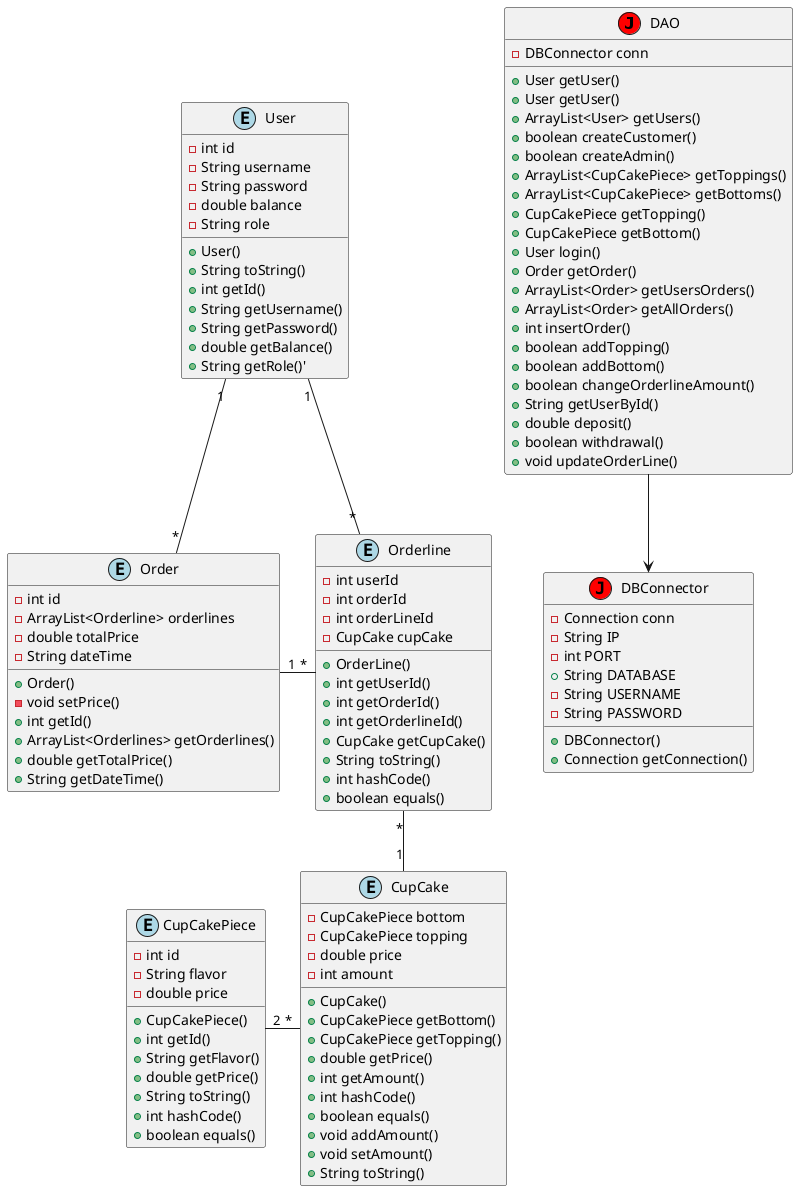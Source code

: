 @startuml

skinparam shadowing false

class DAO << (J,red) >>
class DBConnector << (J,red) >>
class CupCake << (E,lightblue) >>
class CupCakePiece << (E,lightblue) >>
class Order << (E,lightblue) >>
class Orderline << (E,lightblue) >>
class User << (E,lightblue) >>

CupCake : - CupCakePiece bottom
CupCake : - CupCakePiece topping
CupCake : - double price
CupCake : - int amount
CupCake : + CupCake()
CupCake : + CupCakePiece getBottom()
CupCake : + CupCakePiece getTopping()
CupCake : + double getPrice()
CupCake : + int getAmount()
CupCake : + int hashCode()
CupCake : + boolean equals()
CupCake : + void addAmount()
CupCake : + void setAmount()
CupCake : + String toString()
CupCakePiece : - int id
CupCakePiece : - String flavor
CupCakePiece : - double price
CupCakePiece : + CupCakePiece()
CupCakePiece : + int getId()
CupCakePiece : + String getFlavor()
CupCakePiece : + double getPrice()
CupCakePiece : + String toString()
CupCakePiece : + int hashCode()
CupCakePiece : + boolean equals()
Order : - int id
Order : - ArrayList<Orderline> orderlines
Order : - double totalPrice
Order : - String dateTime
Order : + Order()
Order : - void setPrice()
Order : + int getId()
Order : + ArrayList<Orderlines> getOrderlines()
Order : + double getTotalPrice()
Order : + String getDateTime()
Orderline : - int userId
Orderline : - int orderId
Orderline : - int orderLineId
Orderline : - CupCake cupCake
Orderline : + OrderLine()
Orderline : + int getUserId()
Orderline : + int getOrderId()
Orderline : + int getOrderlineId()
Orderline : + CupCake getCupCake()
Orderline : + String toString()
Orderline : + int hashCode()
Orderline : + boolean equals()
User : - int id
User : - String username
User : - String password
User : - double balance
User : - String role
User : + User()
User : + String toString()
User : + int getId()
User : + String getUsername()
User : + String getPassword()
User : + double getBalance()
User : + String getRole()'
DAO : - DBConnector conn
DAO : + User getUser()
DAO : + User getUser()
DAO : + ArrayList<User> getUsers()
DAO : + boolean createCustomer()
DAO : + boolean createAdmin()
DAO : + ArrayList<CupCakePiece> getToppings()
DAO : + ArrayList<CupCakePiece> getBottoms()
DAO : + CupCakePiece getTopping()
DAO : + CupCakePiece getBottom()
DAO : + User login()
DAO : + Order getOrder()
DAO : + ArrayList<Order> getUsersOrders()
DAO : + ArrayList<Order> getAllOrders()
DAO : + int insertOrder()
DAO : + boolean addTopping()
DAO : + boolean addBottom()
DAO : + boolean changeOrderlineAmount()
DAO : + String getUserById()
DAO : + double deposit()
DAO : + boolean withdrawal()
DAO : + void updateOrderLine()
DBConnector : - Connection conn
DBConnector : - String IP
DBConnector : - int PORT
DBConnector : + String DATABASE
DBConnector : - String USERNAME
DBConnector : - String PASSWORD
DBConnector : + DBConnector()
DBConnector : + Connection getConnection()

CupCake "*" -left- "2" CupCakePiece
Order "1" -right- "*" Orderline
Orderline "*" -- "1" CupCake
User "1" -- "*" Order
User "1" -- "*" Orderline
DAO --> DBConnector

@enduml
